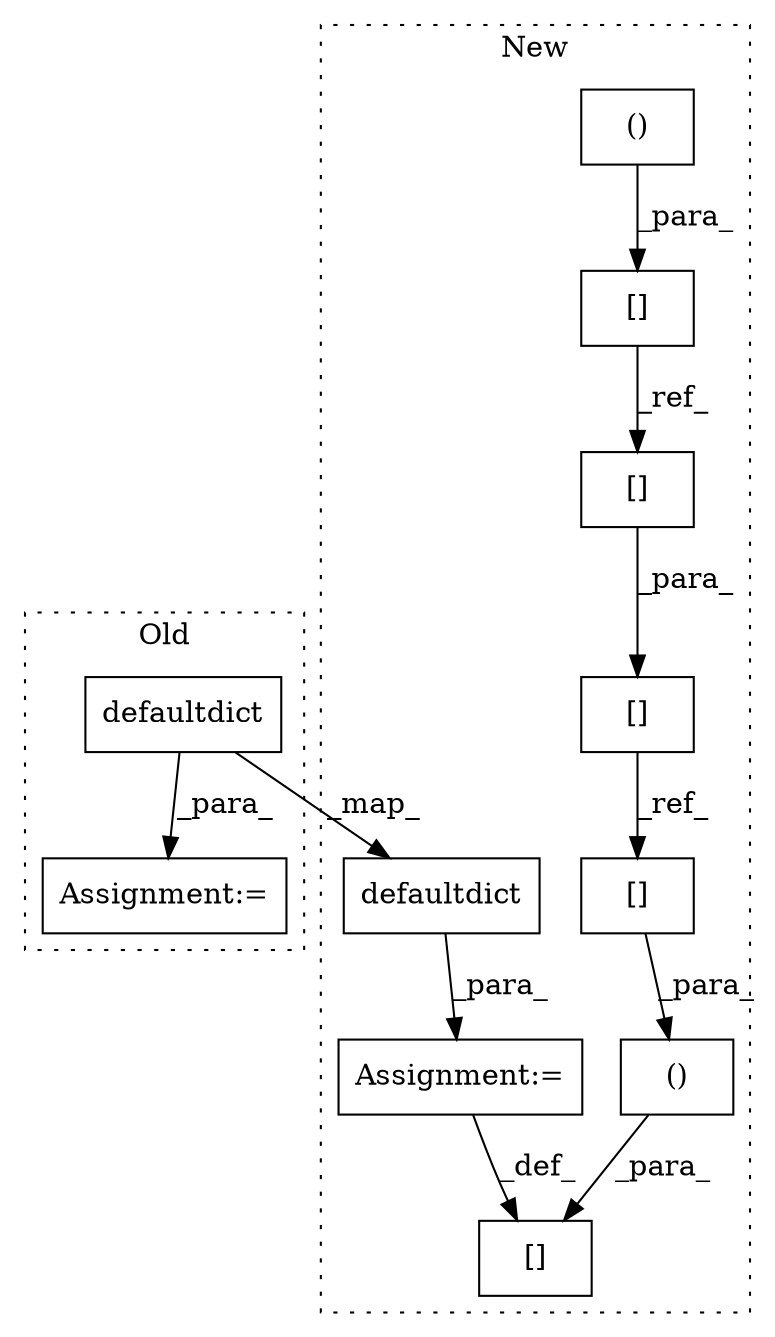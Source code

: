 digraph G {
subgraph cluster0 {
1 [label="defaultdict" a="32" s="2409,2425" l="12,1" shape="box"];
4 [label="Assignment:=" a="7" s="2408" l="1" shape="box"];
label = "Old";
style="dotted";
}
subgraph cluster1 {
2 [label="defaultdict" a="32" s="2369,2385" l="12,1" shape="box"];
3 [label="Assignment:=" a="7" s="2368" l="1" shape="box"];
5 [label="[]" a="2" s="2297,2366" l="10,2" shape="box"];
6 [label="()" a="106" s="2307" l="59" shape="box"];
7 [label="[]" a="2" s="1991,2061" l="5,1" shape="box"];
8 [label="()" a="106" s="1941" l="22" shape="box"];
9 [label="[]" a="2" s="1902,1965" l="10,2" shape="box"];
10 [label="[]" a="2" s="1996,2059" l="10,2" shape="box"];
11 [label="[]" a="2" s="2326,2365" l="5,1" shape="box"];
label = "New";
style="dotted";
}
1 -> 4 [label="_para_"];
1 -> 2 [label="_map_"];
2 -> 3 [label="_para_"];
3 -> 5 [label="_def_"];
6 -> 5 [label="_para_"];
7 -> 11 [label="_ref_"];
8 -> 9 [label="_para_"];
9 -> 10 [label="_ref_"];
10 -> 7 [label="_para_"];
11 -> 6 [label="_para_"];
}